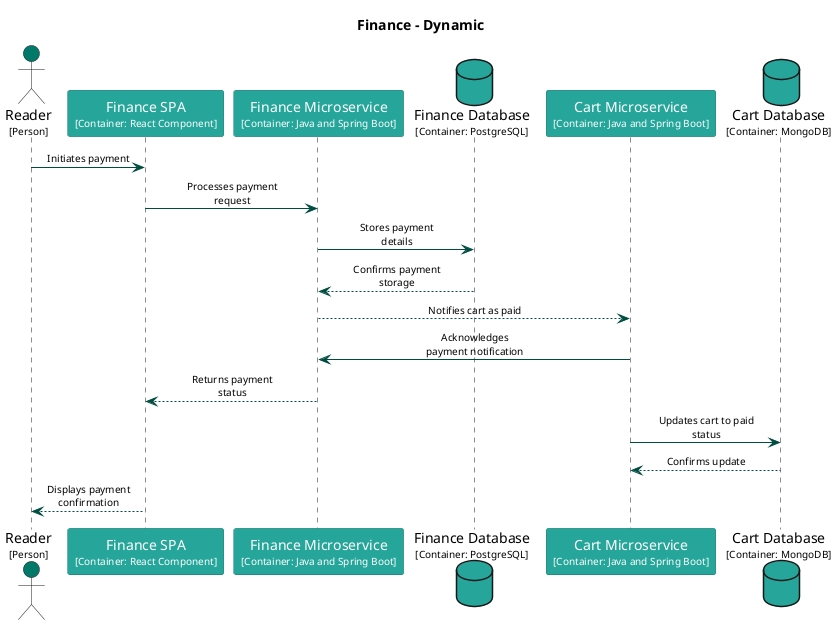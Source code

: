 @startuml
set separator none
title Finance - Dynamic

skinparam {
  arrowFontSize 10
  defaultTextAlignment center
  wrapWidth 200
  maxMessageSize 100
}

hide stereotype

skinparam sequenceParticipant<<Cart.CartDatabase>> {
  BackgroundColor #26a69a
  FontColor #ffffff
  BorderColor #1a746b
  shadowing false
}
skinparam sequenceParticipant<<Cart.CartMicroservice>> {
  BackgroundColor #26a69a
  FontColor #ffffff
  BorderColor #1a746b
  shadowing false
}
skinparam sequenceParticipant<<Finance.FinanceDatabase>> {
  BackgroundColor #26a69a
  FontColor #ffffff
  BorderColor #1a746b
  shadowing false
}
skinparam sequenceParticipant<<Finance.FinanceMicroservice>> {
  BackgroundColor #26a69a
  FontColor #ffffff
  BorderColor #1a746b
  shadowing false
}
skinparam sequenceParticipant<<Finance.FinanceSPA>> {
  BackgroundColor #26a69a
  FontColor #ffffff
  BorderColor #1a746b
  shadowing false
}
skinparam sequenceParticipant<<Reader>> {
  BackgroundColor #00796b
  FontColor #ffffff
  BorderColor #00544a
  shadowing false
}

actor "Reader\n<size:10>[Person]</size>" as Reader <<Reader>> #00796b
participant "Finance SPA\n<size:10>[Container: React Component]</size>" as Finance.FinanceSPA <<Finance.FinanceSPA>> #26a69a
participant "Finance Microservice\n<size:10>[Container: Java and Spring Boot]</size>" as Finance.FinanceMicroservice <<Finance.FinanceMicroservice>> #26a69a
database "Finance Database\n<size:10>[Container: PostgreSQL]</size>" as Finance.FinanceDatabase <<Finance.FinanceDatabase>> #26a69a
participant "Cart Microservice\n<size:10>[Container: Java and Spring Boot]</size>" as Cart.CartMicroservice <<Cart.CartMicroservice>> #26a69a
database "Cart Database\n<size:10>[Container: MongoDB]</size>" as Cart.CartDatabase <<Cart.CartDatabase>> #26a69a
Reader -[#004d40]> Finance.FinanceSPA : Initiates payment
Finance.FinanceSPA -[#004d40]> Finance.FinanceMicroservice : Processes payment request
Finance.FinanceMicroservice -[#004d40]> Finance.FinanceDatabase : Stores payment details
Finance.FinanceMicroservice <-[#004d40]- Finance.FinanceDatabase : Confirms payment storage
Cart.CartMicroservice <-[#004d40]- Finance.FinanceMicroservice : Notifies cart as paid
Cart.CartMicroservice -[#004d40]> Finance.FinanceMicroservice : Acknowledges payment notification
Finance.FinanceSPA <-[#004d40]- Finance.FinanceMicroservice : Returns payment status
Cart.CartMicroservice -[#004d40]> Cart.CartDatabase : Updates cart to paid status
Cart.CartMicroservice <-[#004d40]- Cart.CartDatabase : Confirms update
Reader <-[#004d40]- Finance.FinanceSPA : Displays payment confirmation
@enduml